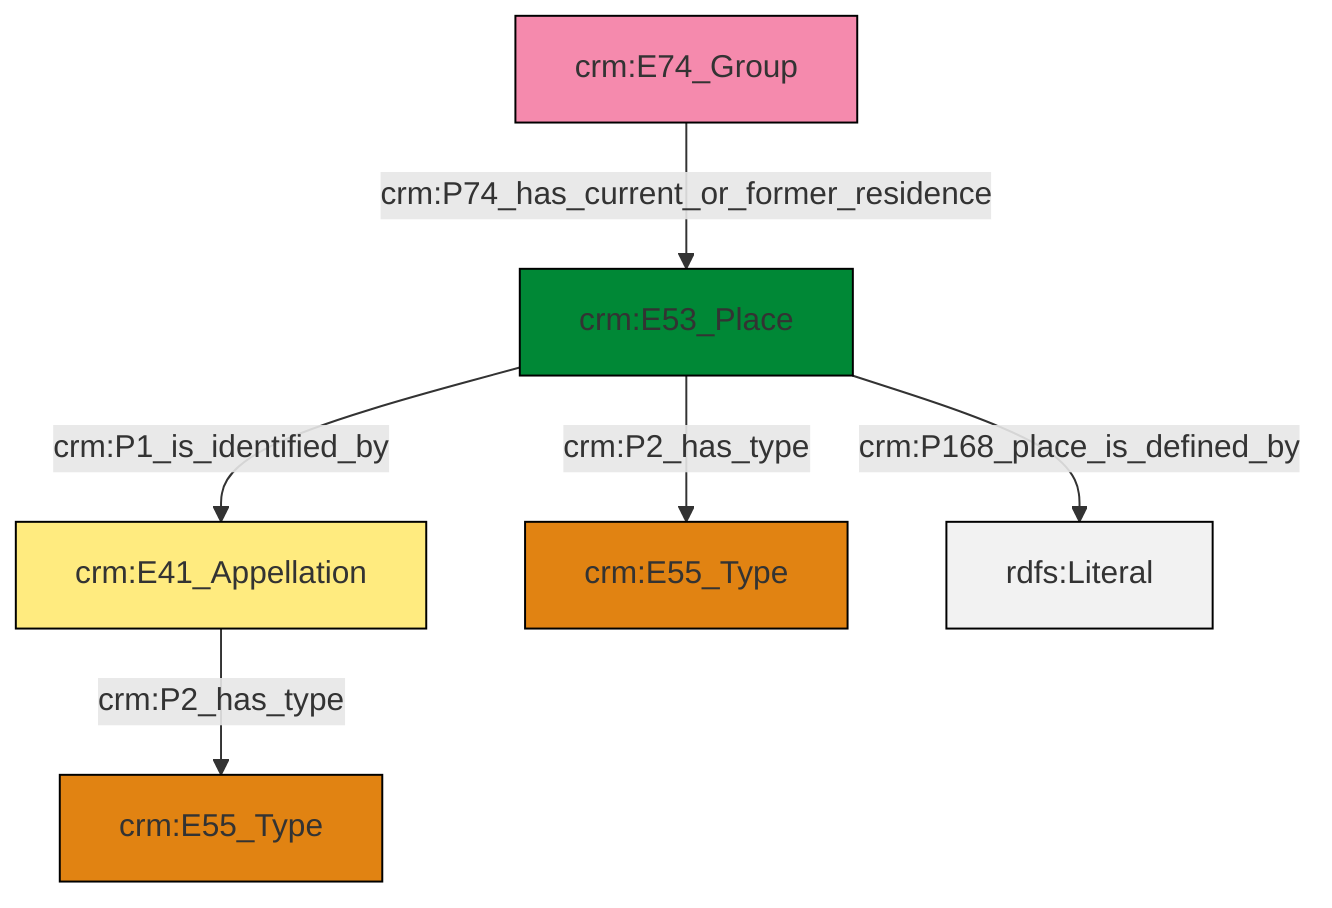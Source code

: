 graph TD
classDef Literal fill:#f2f2f2,stroke:#000000;
classDef CRM_Entity fill:#FFFFFF,stroke:#000000;
classDef Temporal_Entity fill:#00C9E6, stroke:#000000;
classDef Type fill:#E18312, stroke:#000000;
classDef Time-Span fill:#2C9C91, stroke:#000000;
classDef Appellation fill:#FFEB7F, stroke:#000000;
classDef Place fill:#008836, stroke:#000000;
classDef Persistent_Item fill:#B266B2, stroke:#000000;
classDef Conceptual_Object fill:#FFD700, stroke:#000000;
classDef Physical_Thing fill:#D2B48C, stroke:#000000;
classDef Actor fill:#f58aad, stroke:#000000;
classDef PC_Classes fill:#4ce600, stroke:#000000;
classDef Multi fill:#cccccc,stroke:#000000;

0["crm:E41_Appellation"]:::Appellation -->|crm:P2_has_type| 1["crm:E55_Type"]:::Type
2["crm:E53_Place"]:::Place -->|crm:P2_has_type| 3["crm:E55_Type"]:::Type
2["crm:E53_Place"]:::Place -->|crm:P1_is_identified_by| 0["crm:E41_Appellation"]:::Appellation
2["crm:E53_Place"]:::Place -->|crm:P168_place_is_defined_by| 6[rdfs:Literal]:::Literal
7["crm:E74_Group"]:::Actor -->|crm:P74_has_current_or_former_residence| 2["crm:E53_Place"]:::Place